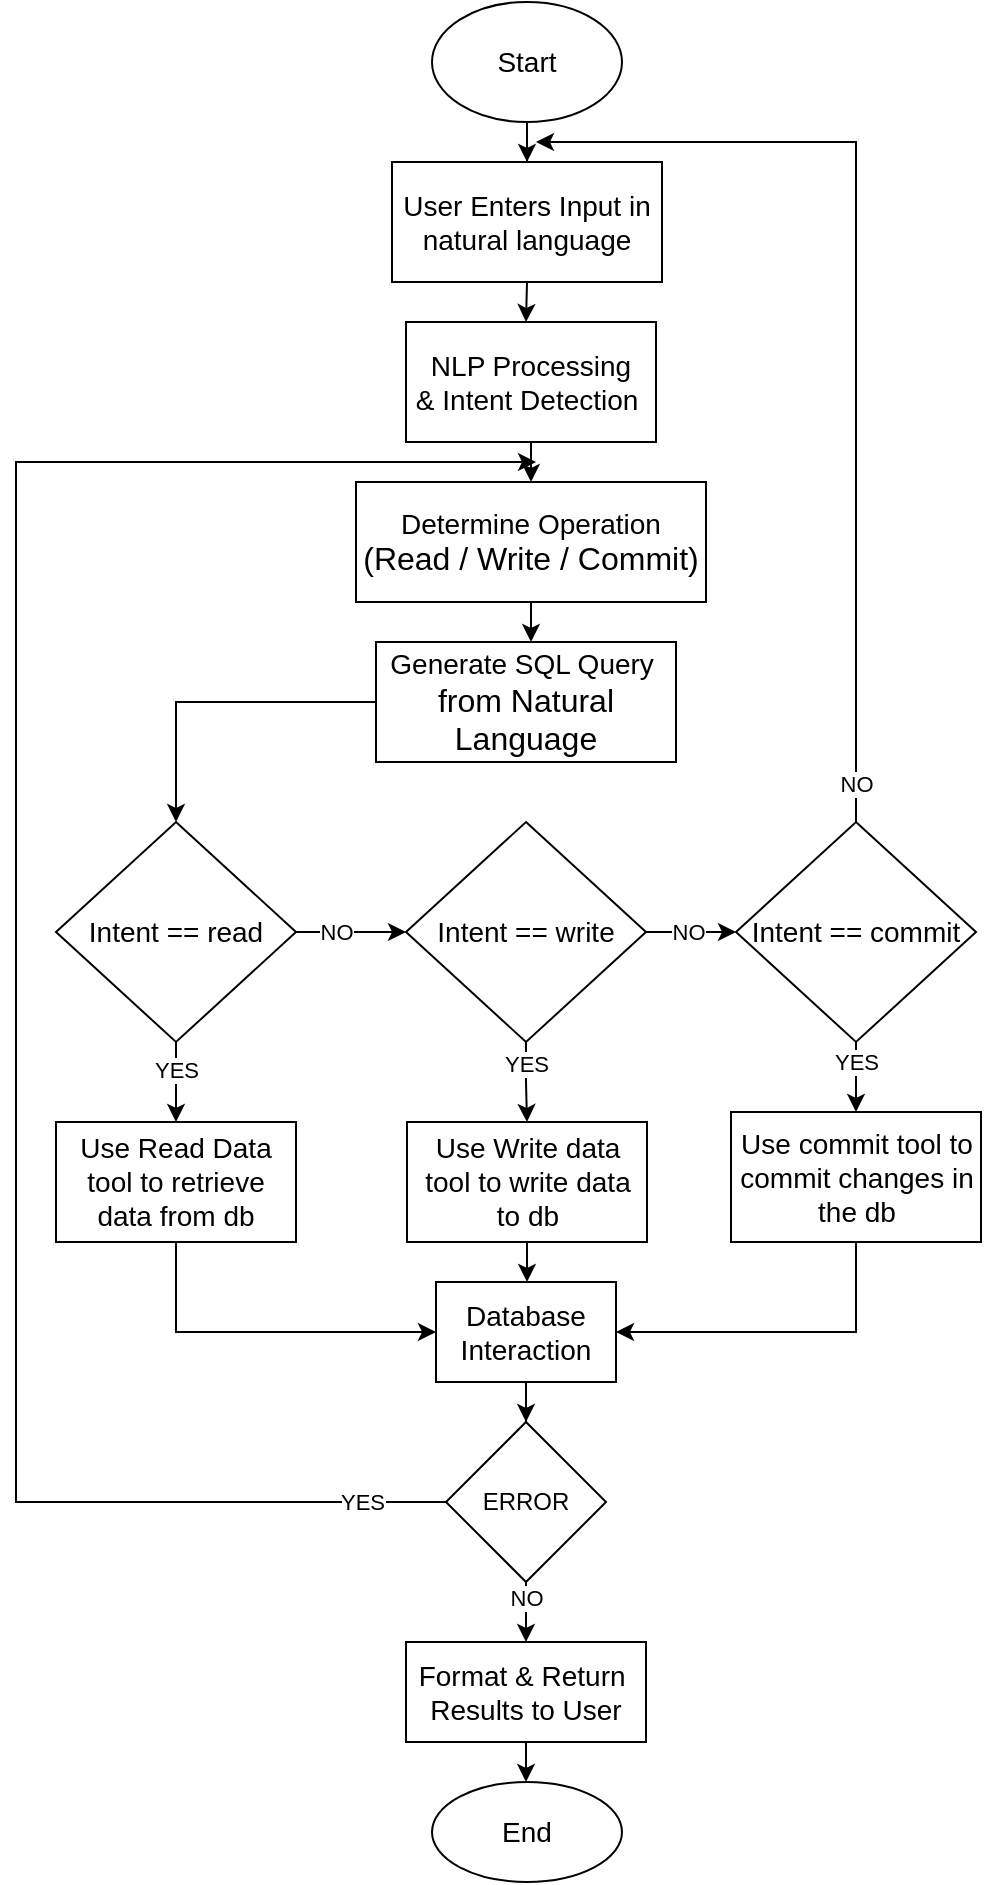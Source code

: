 <mxfile version="28.2.8">
  <diagram name="Page-1" id="wSyz8cm-BqYSM8CTw_-i">
    <mxGraphModel dx="970" dy="554" grid="1" gridSize="10" guides="1" tooltips="1" connect="1" arrows="1" fold="1" page="1" pageScale="1" pageWidth="850" pageHeight="1100" math="0" shadow="0">
      <root>
        <mxCell id="0" />
        <mxCell id="1" parent="0" />
        <mxCell id="wPc_3BjZQOXpWngCHIYu-18" value="" style="edgeStyle=orthogonalEdgeStyle;rounded=0;orthogonalLoop=1;jettySize=auto;html=1;" parent="1" source="Dus_v-go7ATCjnA9UxoP-1" target="Dus_v-go7ATCjnA9UxoP-2" edge="1">
          <mxGeometry relative="1" as="geometry" />
        </mxCell>
        <mxCell id="Dus_v-go7ATCjnA9UxoP-1" value="&lt;font style=&quot;font-size: 14px;&quot;&gt;Start&lt;/font&gt;" style="ellipse;whiteSpace=wrap;html=1;" parent="1" vertex="1">
          <mxGeometry x="378" y="70" width="95" height="60" as="geometry" />
        </mxCell>
        <mxCell id="Dus_v-go7ATCjnA9UxoP-2" value="&lt;font style=&quot;font-size: 14px;&quot;&gt;User Enters Input in natural language&lt;/font&gt;" style="rounded=0;whiteSpace=wrap;html=1;" parent="1" vertex="1">
          <mxGeometry x="358" y="150" width="135" height="60" as="geometry" />
        </mxCell>
        <mxCell id="wPc_3BjZQOXpWngCHIYu-30" style="edgeStyle=orthogonalEdgeStyle;rounded=0;orthogonalLoop=1;jettySize=auto;html=1;exitX=0.5;exitY=1;exitDx=0;exitDy=0;entryX=0.5;entryY=0;entryDx=0;entryDy=0;" parent="1" source="Dus_v-go7ATCjnA9UxoP-3" target="Dus_v-go7ATCjnA9UxoP-4" edge="1">
          <mxGeometry relative="1" as="geometry" />
        </mxCell>
        <mxCell id="Dus_v-go7ATCjnA9UxoP-3" value="&lt;div&gt;&lt;font style=&quot;font-size: 14px;&quot;&gt;NLP Processing &amp;amp;&lt;span style=&quot;background-color: transparent; color: light-dark(rgb(0, 0, 0), rgb(255, 255, 255));&quot;&gt;&amp;nbsp;Intent Detection&amp;nbsp;&lt;/span&gt;&lt;/font&gt;&lt;/div&gt;" style="rounded=0;whiteSpace=wrap;html=1;" parent="1" vertex="1">
          <mxGeometry x="365" y="230" width="125" height="60" as="geometry" />
        </mxCell>
        <mxCell id="wPc_3BjZQOXpWngCHIYu-15" value="" style="edgeStyle=orthogonalEdgeStyle;rounded=0;orthogonalLoop=1;jettySize=auto;html=1;" parent="1" source="Dus_v-go7ATCjnA9UxoP-4" target="Dus_v-go7ATCjnA9UxoP-5" edge="1">
          <mxGeometry relative="1" as="geometry">
            <Array as="points">
              <mxPoint x="420" y="450" />
              <mxPoint x="420" y="450" />
            </Array>
          </mxGeometry>
        </mxCell>
        <mxCell id="Dus_v-go7ATCjnA9UxoP-4" value="&lt;font style=&quot;font-size: 14px;&quot;&gt;Determine Operation&lt;/font&gt;&lt;div&gt;&lt;font size=&quot;3&quot;&gt;(Read / Write / Commit)&lt;/font&gt;&lt;/div&gt;" style="rounded=0;whiteSpace=wrap;html=1;" parent="1" vertex="1">
          <mxGeometry x="340" y="310" width="175" height="60" as="geometry" />
        </mxCell>
        <mxCell id="wPc_3BjZQOXpWngCHIYu-14" value="" style="edgeStyle=orthogonalEdgeStyle;rounded=0;orthogonalLoop=1;jettySize=auto;html=1;" parent="1" source="Dus_v-go7ATCjnA9UxoP-5" target="wPc_3BjZQOXpWngCHIYu-1" edge="1">
          <mxGeometry relative="1" as="geometry" />
        </mxCell>
        <mxCell id="Dus_v-go7ATCjnA9UxoP-5" value="&lt;font style=&quot;font-size: 14px;&quot;&gt;Generate SQL Query&amp;nbsp;&lt;/font&gt;&lt;div&gt;&lt;font size=&quot;3&quot;&gt;from Natural Language&lt;/font&gt;&lt;/div&gt;" style="rounded=0;whiteSpace=wrap;html=1;" parent="1" vertex="1">
          <mxGeometry x="350" y="390" width="150" height="60" as="geometry" />
        </mxCell>
        <mxCell id="wPc_3BjZQOXpWngCHIYu-25" style="edgeStyle=orthogonalEdgeStyle;rounded=0;orthogonalLoop=1;jettySize=auto;html=1;entryX=0.5;entryY=0;entryDx=0;entryDy=0;" parent="1" source="_unrt9ztJHv4EYQiSM7F-22" target="Dus_v-go7ATCjnA9UxoP-8" edge="1">
          <mxGeometry relative="1" as="geometry" />
        </mxCell>
        <mxCell id="_unrt9ztJHv4EYQiSM7F-24" value="NO" style="edgeLabel;html=1;align=center;verticalAlign=middle;resizable=0;points=[];" vertex="1" connectable="0" parent="wPc_3BjZQOXpWngCHIYu-25">
          <mxGeometry x="-0.691" relative="1" as="geometry">
            <mxPoint as="offset" />
          </mxGeometry>
        </mxCell>
        <mxCell id="Dus_v-go7ATCjnA9UxoP-7" value="&lt;font style=&quot;font-size: 14px;&quot;&gt;Database&lt;/font&gt;&lt;div&gt;&lt;font style=&quot;font-size: 14px;&quot;&gt;&amp;nbsp;Interaction&amp;nbsp;&lt;/font&gt;&lt;/div&gt;" style="rounded=0;whiteSpace=wrap;html=1;" parent="1" vertex="1">
          <mxGeometry x="380" y="710" width="90" height="50" as="geometry" />
        </mxCell>
        <mxCell id="wPc_3BjZQOXpWngCHIYu-20" value="" style="edgeStyle=orthogonalEdgeStyle;rounded=0;orthogonalLoop=1;jettySize=auto;html=1;" parent="1" source="Dus_v-go7ATCjnA9UxoP-8" target="Dus_v-go7ATCjnA9UxoP-9" edge="1">
          <mxGeometry relative="1" as="geometry" />
        </mxCell>
        <mxCell id="Dus_v-go7ATCjnA9UxoP-8" value="&lt;font style=&quot;font-size: 14px;&quot;&gt;Format &amp;amp; Return&lt;/font&gt;&lt;font style=&quot;font-size: 14px;&quot;&gt;&amp;nbsp;&lt;/font&gt;&lt;div&gt;&lt;span style=&quot;background-color: transparent; color: light-dark(rgb(0, 0, 0), rgb(255, 255, 255));&quot;&gt;&lt;font style=&quot;font-size: 14px;&quot;&gt;Results to User&lt;/font&gt;&lt;/span&gt;&lt;/div&gt;" style="rounded=0;whiteSpace=wrap;html=1;" parent="1" vertex="1">
          <mxGeometry x="365" y="890" width="120" height="50" as="geometry" />
        </mxCell>
        <mxCell id="Dus_v-go7ATCjnA9UxoP-9" value="&lt;font style=&quot;font-size: 14px;&quot;&gt;End&lt;/font&gt;" style="ellipse;whiteSpace=wrap;html=1;" parent="1" vertex="1">
          <mxGeometry x="378" y="960" width="95" height="50" as="geometry" />
        </mxCell>
        <mxCell id="_unrt9ztJHv4EYQiSM7F-4" value="" style="edgeStyle=orthogonalEdgeStyle;rounded=0;orthogonalLoop=1;jettySize=auto;html=1;" edge="1" parent="1" source="wPc_3BjZQOXpWngCHIYu-1" target="_unrt9ztJHv4EYQiSM7F-3">
          <mxGeometry relative="1" as="geometry" />
        </mxCell>
        <mxCell id="_unrt9ztJHv4EYQiSM7F-5" value="NO" style="edgeLabel;html=1;align=center;verticalAlign=middle;resizable=0;points=[];" vertex="1" connectable="0" parent="_unrt9ztJHv4EYQiSM7F-4">
          <mxGeometry x="-0.036" y="-1" relative="1" as="geometry">
            <mxPoint x="-7" y="-1" as="offset" />
          </mxGeometry>
        </mxCell>
        <mxCell id="_unrt9ztJHv4EYQiSM7F-19" style="edgeStyle=orthogonalEdgeStyle;rounded=0;orthogonalLoop=1;jettySize=auto;html=1;entryX=0.5;entryY=0;entryDx=0;entryDy=0;" edge="1" parent="1" source="wPc_3BjZQOXpWngCHIYu-1" target="wPc_3BjZQOXpWngCHIYu-2">
          <mxGeometry relative="1" as="geometry" />
        </mxCell>
        <mxCell id="_unrt9ztJHv4EYQiSM7F-20" value="YES" style="edgeLabel;html=1;align=center;verticalAlign=middle;resizable=0;points=[];" vertex="1" connectable="0" parent="_unrt9ztJHv4EYQiSM7F-19">
          <mxGeometry x="-0.314" y="3" relative="1" as="geometry">
            <mxPoint x="-3" as="offset" />
          </mxGeometry>
        </mxCell>
        <mxCell id="wPc_3BjZQOXpWngCHIYu-1" value="&lt;font style=&quot;font-size: 14px;&quot;&gt;Intent == read&lt;/font&gt;" style="rhombus;whiteSpace=wrap;html=1;" parent="1" vertex="1">
          <mxGeometry x="190" y="480" width="120" height="110" as="geometry" />
        </mxCell>
        <mxCell id="wPc_3BjZQOXpWngCHIYu-34" style="edgeStyle=orthogonalEdgeStyle;rounded=0;orthogonalLoop=1;jettySize=auto;html=1;entryX=0;entryY=0.5;entryDx=0;entryDy=0;" parent="1" source="wPc_3BjZQOXpWngCHIYu-2" target="Dus_v-go7ATCjnA9UxoP-7" edge="1">
          <mxGeometry relative="1" as="geometry">
            <Array as="points">
              <mxPoint x="250" y="735" />
            </Array>
          </mxGeometry>
        </mxCell>
        <mxCell id="wPc_3BjZQOXpWngCHIYu-2" value="&lt;font style=&quot;font-size: 14px;&quot;&gt;Use Read Data tool to retrieve data from db&lt;/font&gt;" style="whiteSpace=wrap;html=1;" parent="1" vertex="1">
          <mxGeometry x="190" y="630" width="120" height="60" as="geometry" />
        </mxCell>
        <mxCell id="wPc_3BjZQOXpWngCHIYu-24" style="edgeStyle=orthogonalEdgeStyle;rounded=0;orthogonalLoop=1;jettySize=auto;html=1;entryX=0.5;entryY=0;entryDx=0;entryDy=0;" parent="1" source="wPc_3BjZQOXpWngCHIYu-5" target="Dus_v-go7ATCjnA9UxoP-7" edge="1">
          <mxGeometry relative="1" as="geometry" />
        </mxCell>
        <mxCell id="wPc_3BjZQOXpWngCHIYu-5" value="&lt;font style=&quot;font-size: 14px;&quot;&gt;Use Write data tool to write data to db&lt;/font&gt;" style="whiteSpace=wrap;html=1;" parent="1" vertex="1">
          <mxGeometry x="365.5" y="630" width="120" height="60" as="geometry" />
        </mxCell>
        <mxCell id="wPc_3BjZQOXpWngCHIYu-32" style="edgeStyle=orthogonalEdgeStyle;rounded=0;orthogonalLoop=1;jettySize=auto;html=1;entryX=1;entryY=0.5;entryDx=0;entryDy=0;" parent="1" source="wPc_3BjZQOXpWngCHIYu-7" target="Dus_v-go7ATCjnA9UxoP-7" edge="1">
          <mxGeometry relative="1" as="geometry">
            <Array as="points">
              <mxPoint x="590" y="735" />
            </Array>
          </mxGeometry>
        </mxCell>
        <mxCell id="wPc_3BjZQOXpWngCHIYu-7" value="&lt;font style=&quot;font-size: 14px;&quot;&gt;Use commit tool to commit changes in the db&lt;/font&gt;" style="whiteSpace=wrap;html=1;" parent="1" vertex="1">
          <mxGeometry x="527.5" y="625" width="125" height="65" as="geometry" />
        </mxCell>
        <mxCell id="wPc_3BjZQOXpWngCHIYu-29" value="" style="endArrow=classic;html=1;rounded=0;exitX=0.5;exitY=1;exitDx=0;exitDy=0;" parent="1" source="Dus_v-go7ATCjnA9UxoP-2" edge="1">
          <mxGeometry width="50" height="50" relative="1" as="geometry">
            <mxPoint x="370" y="250" as="sourcePoint" />
            <mxPoint x="425" y="230" as="targetPoint" />
          </mxGeometry>
        </mxCell>
        <mxCell id="_unrt9ztJHv4EYQiSM7F-6" style="edgeStyle=orthogonalEdgeStyle;rounded=0;orthogonalLoop=1;jettySize=auto;html=1;entryX=0.5;entryY=0;entryDx=0;entryDy=0;" edge="1" parent="1" source="_unrt9ztJHv4EYQiSM7F-3" target="wPc_3BjZQOXpWngCHIYu-5">
          <mxGeometry relative="1" as="geometry" />
        </mxCell>
        <mxCell id="_unrt9ztJHv4EYQiSM7F-7" value="YES" style="edgeLabel;html=1;align=center;verticalAlign=middle;resizable=0;points=[];" vertex="1" connectable="0" parent="_unrt9ztJHv4EYQiSM7F-6">
          <mxGeometry x="-0.634" y="-2" relative="1" as="geometry">
            <mxPoint x="2" y="3" as="offset" />
          </mxGeometry>
        </mxCell>
        <mxCell id="_unrt9ztJHv4EYQiSM7F-11" value="" style="edgeStyle=orthogonalEdgeStyle;rounded=0;orthogonalLoop=1;jettySize=auto;html=1;" edge="1" parent="1" source="_unrt9ztJHv4EYQiSM7F-3" target="_unrt9ztJHv4EYQiSM7F-10">
          <mxGeometry relative="1" as="geometry" />
        </mxCell>
        <mxCell id="_unrt9ztJHv4EYQiSM7F-12" value="NO" style="edgeLabel;html=1;align=center;verticalAlign=middle;resizable=0;points=[];" vertex="1" connectable="0" parent="_unrt9ztJHv4EYQiSM7F-11">
          <mxGeometry x="-0.068" relative="1" as="geometry">
            <mxPoint as="offset" />
          </mxGeometry>
        </mxCell>
        <mxCell id="_unrt9ztJHv4EYQiSM7F-3" value="&lt;font style=&quot;font-size: 14px;&quot;&gt;Intent == write&lt;/font&gt;" style="rhombus;whiteSpace=wrap;html=1;" vertex="1" parent="1">
          <mxGeometry x="365" y="480" width="120" height="110" as="geometry" />
        </mxCell>
        <mxCell id="_unrt9ztJHv4EYQiSM7F-13" value="" style="edgeStyle=orthogonalEdgeStyle;rounded=0;orthogonalLoop=1;jettySize=auto;html=1;" edge="1" parent="1" source="_unrt9ztJHv4EYQiSM7F-10" target="wPc_3BjZQOXpWngCHIYu-7">
          <mxGeometry relative="1" as="geometry" />
        </mxCell>
        <mxCell id="_unrt9ztJHv4EYQiSM7F-14" value="YES" style="edgeLabel;html=1;align=center;verticalAlign=middle;resizable=0;points=[];" vertex="1" connectable="0" parent="_unrt9ztJHv4EYQiSM7F-13">
          <mxGeometry x="-0.204" y="-3" relative="1" as="geometry">
            <mxPoint x="3" y="-8" as="offset" />
          </mxGeometry>
        </mxCell>
        <mxCell id="_unrt9ztJHv4EYQiSM7F-15" style="edgeStyle=orthogonalEdgeStyle;rounded=0;orthogonalLoop=1;jettySize=auto;html=1;" edge="1" parent="1" source="_unrt9ztJHv4EYQiSM7F-10">
          <mxGeometry relative="1" as="geometry">
            <mxPoint x="430" y="140" as="targetPoint" />
            <Array as="points">
              <mxPoint x="590" y="140" />
            </Array>
          </mxGeometry>
        </mxCell>
        <mxCell id="_unrt9ztJHv4EYQiSM7F-16" value="NO" style="edgeLabel;html=1;align=center;verticalAlign=middle;resizable=0;points=[];" vertex="1" connectable="0" parent="_unrt9ztJHv4EYQiSM7F-15">
          <mxGeometry x="-0.824" y="-1" relative="1" as="geometry">
            <mxPoint x="-1" y="25" as="offset" />
          </mxGeometry>
        </mxCell>
        <mxCell id="_unrt9ztJHv4EYQiSM7F-10" value="&lt;font style=&quot;font-size: 14px;&quot;&gt;Intent == commit&lt;/font&gt;" style="rhombus;whiteSpace=wrap;html=1;" vertex="1" parent="1">
          <mxGeometry x="530" y="480" width="120" height="110" as="geometry" />
        </mxCell>
        <mxCell id="_unrt9ztJHv4EYQiSM7F-23" value="" style="edgeStyle=orthogonalEdgeStyle;rounded=0;orthogonalLoop=1;jettySize=auto;html=1;entryX=0.5;entryY=0;entryDx=0;entryDy=0;" edge="1" parent="1" source="Dus_v-go7ATCjnA9UxoP-7" target="_unrt9ztJHv4EYQiSM7F-22">
          <mxGeometry relative="1" as="geometry">
            <mxPoint x="425" y="760" as="sourcePoint" />
            <mxPoint x="425" y="890" as="targetPoint" />
          </mxGeometry>
        </mxCell>
        <mxCell id="_unrt9ztJHv4EYQiSM7F-25" style="edgeStyle=orthogonalEdgeStyle;rounded=0;orthogonalLoop=1;jettySize=auto;html=1;" edge="1" parent="1" source="_unrt9ztJHv4EYQiSM7F-22">
          <mxGeometry relative="1" as="geometry">
            <mxPoint x="430" y="300" as="targetPoint" />
            <Array as="points">
              <mxPoint x="170" y="820" />
              <mxPoint x="170" y="300" />
            </Array>
          </mxGeometry>
        </mxCell>
        <mxCell id="_unrt9ztJHv4EYQiSM7F-26" value="YES" style="edgeLabel;html=1;align=center;verticalAlign=middle;resizable=0;points=[];" vertex="1" connectable="0" parent="_unrt9ztJHv4EYQiSM7F-25">
          <mxGeometry x="-0.898" y="-2" relative="1" as="geometry">
            <mxPoint x="8" y="2" as="offset" />
          </mxGeometry>
        </mxCell>
        <mxCell id="_unrt9ztJHv4EYQiSM7F-22" value="ERROR" style="rhombus;whiteSpace=wrap;html=1;" vertex="1" parent="1">
          <mxGeometry x="385" y="780" width="80" height="80" as="geometry" />
        </mxCell>
      </root>
    </mxGraphModel>
  </diagram>
</mxfile>
